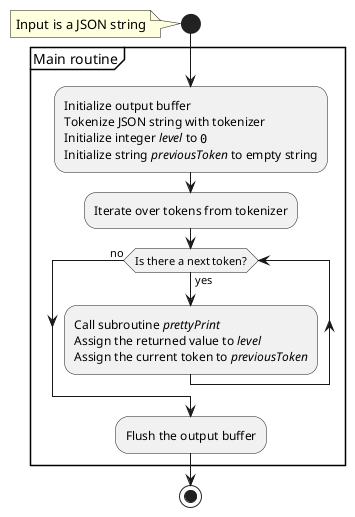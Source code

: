 @startuml
'https://plantuml.com/activity-diagram-beta

start
note: Input is a JSON string
group Main routine
  :Initialize output buffer
  Tokenize JSON string with tokenizer
  Initialize integer //level// to ""0""
  Initialize string //previousToken// to empty string;

  :Iterate over tokens from tokenizer;
  while (Is there a next token?) is (yes)
    :Call subroutine //prettyPrint//
    Assign the returned value to //level//
    Assign the current token to //previousToken//;
  endwhile (no)

  :Flush the output buffer;
end group

stop

@enduml
